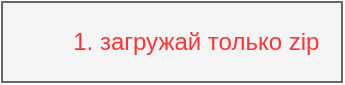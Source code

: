 <mxfile version="13.7.3" type="device"><diagram id="lETfXe5tAOUT0ZYUBfgI" name="Page-1"><mxGraphModel dx="1024" dy="592" grid="1" gridSize="10" guides="1" tooltips="1" connect="1" arrows="1" fold="1" page="1" pageScale="1" pageWidth="827" pageHeight="1169" math="0" shadow="0"><root><mxCell id="0"/><mxCell id="1" parent="0"/><mxCell id="nZYqH_LIBcIEyj6ThJrN-1" value="&lt;ol&gt;&lt;li&gt;загружай только zip&amp;nbsp;&lt;/li&gt;&lt;/ol&gt;" style="text;html=1;align=center;verticalAlign=middle;resizable=0;points=[];autosize=1;fillColor=#f5f5f5;strokeColor=#666666;fontColor=#FF3333;" vertex="1" parent="1"><mxGeometry x="40" y="40" width="170" height="40" as="geometry"/></mxCell></root></mxGraphModel></diagram></mxfile>